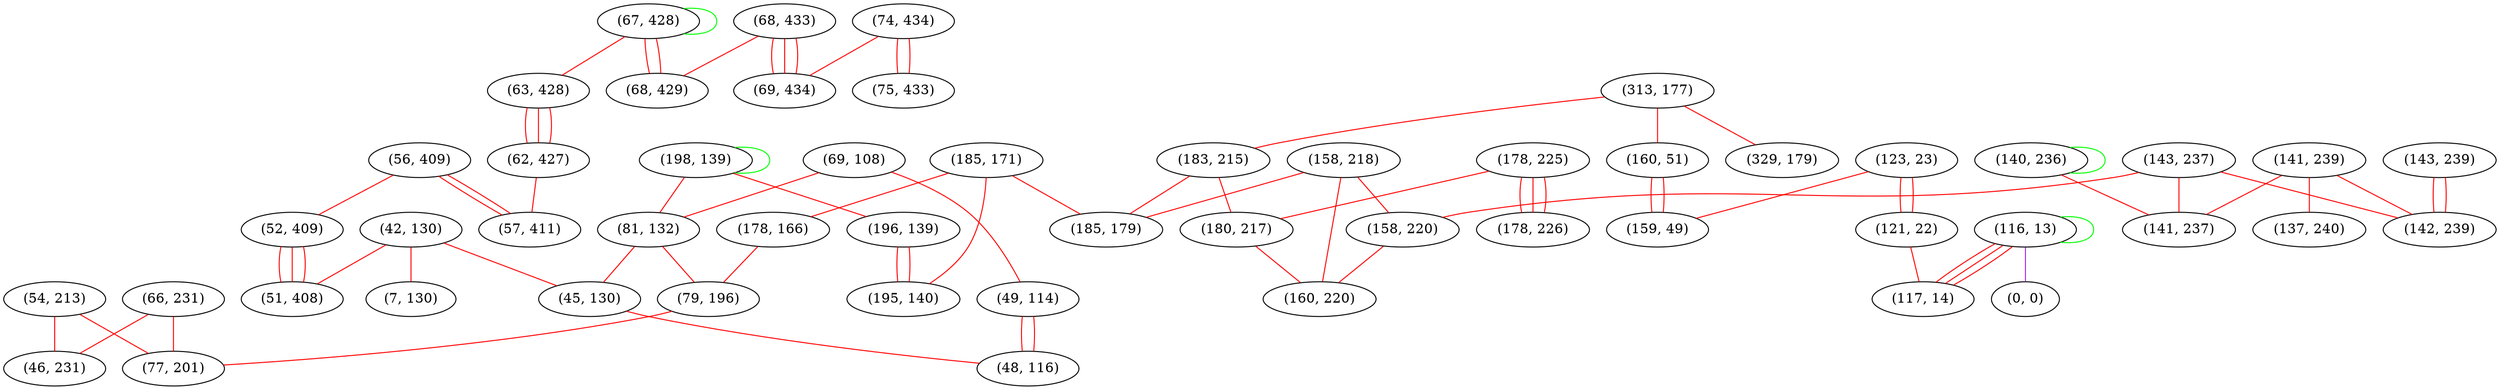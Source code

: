 graph "" {
"(185, 171)";
"(67, 428)";
"(198, 139)";
"(69, 108)";
"(140, 236)";
"(68, 433)";
"(123, 23)";
"(74, 434)";
"(56, 409)";
"(178, 166)";
"(178, 225)";
"(121, 22)";
"(54, 213)";
"(42, 130)";
"(116, 13)";
"(63, 428)";
"(143, 237)";
"(52, 409)";
"(313, 177)";
"(160, 51)";
"(141, 239)";
"(0, 0)";
"(159, 49)";
"(62, 427)";
"(137, 240)";
"(57, 411)";
"(196, 139)";
"(81, 132)";
"(79, 196)";
"(66, 231)";
"(117, 14)";
"(158, 218)";
"(178, 226)";
"(69, 434)";
"(183, 215)";
"(68, 429)";
"(195, 140)";
"(75, 433)";
"(329, 179)";
"(143, 239)";
"(49, 114)";
"(7, 130)";
"(45, 130)";
"(141, 237)";
"(185, 179)";
"(46, 231)";
"(51, 408)";
"(158, 220)";
"(142, 239)";
"(48, 116)";
"(77, 201)";
"(180, 217)";
"(160, 220)";
"(185, 171)" -- "(178, 166)"  [color=red, key=0, weight=1];
"(185, 171)" -- "(195, 140)"  [color=red, key=0, weight=1];
"(185, 171)" -- "(185, 179)"  [color=red, key=0, weight=1];
"(67, 428)" -- "(63, 428)"  [color=red, key=0, weight=1];
"(67, 428)" -- "(68, 429)"  [color=red, key=0, weight=1];
"(67, 428)" -- "(68, 429)"  [color=red, key=1, weight=1];
"(67, 428)" -- "(67, 428)"  [color=green, key=0, weight=2];
"(198, 139)" -- "(198, 139)"  [color=green, key=0, weight=2];
"(198, 139)" -- "(196, 139)"  [color=red, key=0, weight=1];
"(198, 139)" -- "(81, 132)"  [color=red, key=0, weight=1];
"(69, 108)" -- "(49, 114)"  [color=red, key=0, weight=1];
"(69, 108)" -- "(81, 132)"  [color=red, key=0, weight=1];
"(140, 236)" -- "(140, 236)"  [color=green, key=0, weight=2];
"(140, 236)" -- "(141, 237)"  [color=red, key=0, weight=1];
"(68, 433)" -- "(68, 429)"  [color=red, key=0, weight=1];
"(68, 433)" -- "(69, 434)"  [color=red, key=0, weight=1];
"(68, 433)" -- "(69, 434)"  [color=red, key=1, weight=1];
"(68, 433)" -- "(69, 434)"  [color=red, key=2, weight=1];
"(123, 23)" -- "(121, 22)"  [color=red, key=0, weight=1];
"(123, 23)" -- "(121, 22)"  [color=red, key=1, weight=1];
"(123, 23)" -- "(159, 49)"  [color=red, key=0, weight=1];
"(74, 434)" -- "(75, 433)"  [color=red, key=0, weight=1];
"(74, 434)" -- "(75, 433)"  [color=red, key=1, weight=1];
"(74, 434)" -- "(69, 434)"  [color=red, key=0, weight=1];
"(56, 409)" -- "(57, 411)"  [color=red, key=0, weight=1];
"(56, 409)" -- "(57, 411)"  [color=red, key=1, weight=1];
"(56, 409)" -- "(52, 409)"  [color=red, key=0, weight=1];
"(178, 166)" -- "(79, 196)"  [color=red, key=0, weight=1];
"(178, 225)" -- "(180, 217)"  [color=red, key=0, weight=1];
"(178, 225)" -- "(178, 226)"  [color=red, key=0, weight=1];
"(178, 225)" -- "(178, 226)"  [color=red, key=1, weight=1];
"(178, 225)" -- "(178, 226)"  [color=red, key=2, weight=1];
"(121, 22)" -- "(117, 14)"  [color=red, key=0, weight=1];
"(54, 213)" -- "(77, 201)"  [color=red, key=0, weight=1];
"(54, 213)" -- "(46, 231)"  [color=red, key=0, weight=1];
"(42, 130)" -- "(51, 408)"  [color=red, key=0, weight=1];
"(42, 130)" -- "(45, 130)"  [color=red, key=0, weight=1];
"(42, 130)" -- "(7, 130)"  [color=red, key=0, weight=1];
"(116, 13)" -- "(117, 14)"  [color=red, key=0, weight=1];
"(116, 13)" -- "(117, 14)"  [color=red, key=1, weight=1];
"(116, 13)" -- "(117, 14)"  [color=red, key=2, weight=1];
"(116, 13)" -- "(116, 13)"  [color=green, key=0, weight=2];
"(116, 13)" -- "(0, 0)"  [color=purple, key=0, weight=4];
"(63, 428)" -- "(62, 427)"  [color=red, key=0, weight=1];
"(63, 428)" -- "(62, 427)"  [color=red, key=1, weight=1];
"(63, 428)" -- "(62, 427)"  [color=red, key=2, weight=1];
"(143, 237)" -- "(158, 220)"  [color=red, key=0, weight=1];
"(143, 237)" -- "(142, 239)"  [color=red, key=0, weight=1];
"(143, 237)" -- "(141, 237)"  [color=red, key=0, weight=1];
"(52, 409)" -- "(51, 408)"  [color=red, key=0, weight=1];
"(52, 409)" -- "(51, 408)"  [color=red, key=1, weight=1];
"(52, 409)" -- "(51, 408)"  [color=red, key=2, weight=1];
"(313, 177)" -- "(160, 51)"  [color=red, key=0, weight=1];
"(313, 177)" -- "(329, 179)"  [color=red, key=0, weight=1];
"(313, 177)" -- "(183, 215)"  [color=red, key=0, weight=1];
"(160, 51)" -- "(159, 49)"  [color=red, key=0, weight=1];
"(160, 51)" -- "(159, 49)"  [color=red, key=1, weight=1];
"(141, 239)" -- "(137, 240)"  [color=red, key=0, weight=1];
"(141, 239)" -- "(142, 239)"  [color=red, key=0, weight=1];
"(141, 239)" -- "(141, 237)"  [color=red, key=0, weight=1];
"(62, 427)" -- "(57, 411)"  [color=red, key=0, weight=1];
"(196, 139)" -- "(195, 140)"  [color=red, key=0, weight=1];
"(196, 139)" -- "(195, 140)"  [color=red, key=1, weight=1];
"(81, 132)" -- "(79, 196)"  [color=red, key=0, weight=1];
"(81, 132)" -- "(45, 130)"  [color=red, key=0, weight=1];
"(79, 196)" -- "(77, 201)"  [color=red, key=0, weight=1];
"(66, 231)" -- "(77, 201)"  [color=red, key=0, weight=1];
"(66, 231)" -- "(46, 231)"  [color=red, key=0, weight=1];
"(158, 218)" -- "(158, 220)"  [color=red, key=0, weight=1];
"(158, 218)" -- "(185, 179)"  [color=red, key=0, weight=1];
"(158, 218)" -- "(160, 220)"  [color=red, key=0, weight=1];
"(183, 215)" -- "(185, 179)"  [color=red, key=0, weight=1];
"(183, 215)" -- "(180, 217)"  [color=red, key=0, weight=1];
"(143, 239)" -- "(142, 239)"  [color=red, key=0, weight=1];
"(143, 239)" -- "(142, 239)"  [color=red, key=1, weight=1];
"(49, 114)" -- "(48, 116)"  [color=red, key=0, weight=1];
"(49, 114)" -- "(48, 116)"  [color=red, key=1, weight=1];
"(45, 130)" -- "(48, 116)"  [color=red, key=0, weight=1];
"(158, 220)" -- "(160, 220)"  [color=red, key=0, weight=1];
"(180, 217)" -- "(160, 220)"  [color=red, key=0, weight=1];
}
